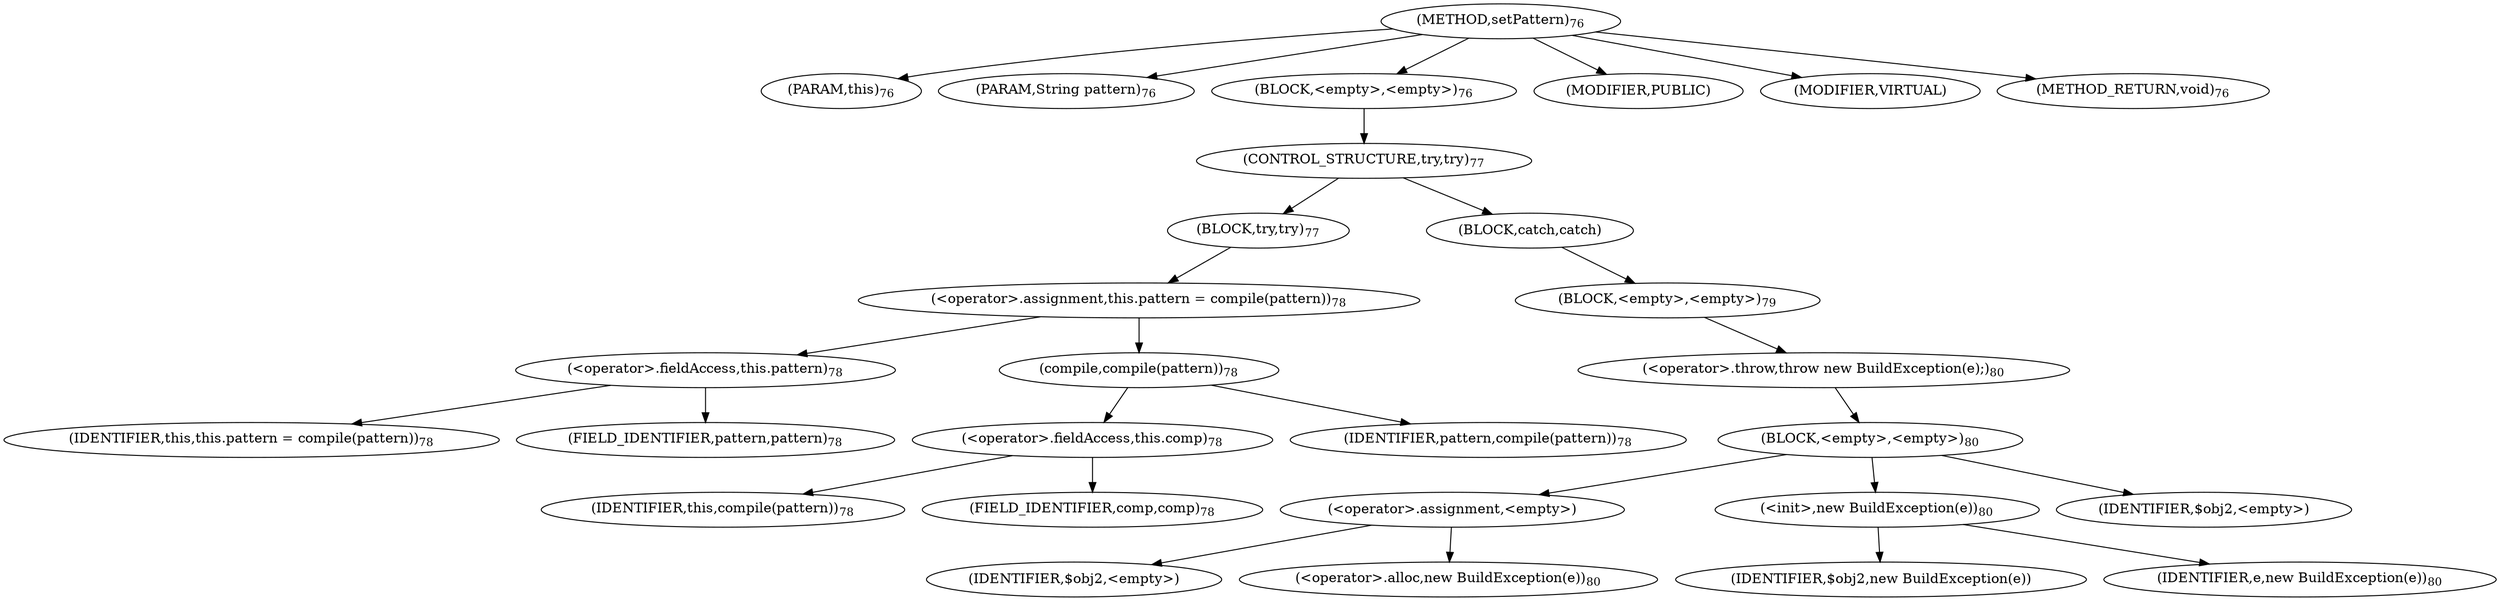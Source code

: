 digraph "setPattern" {  
"33" [label = <(METHOD,setPattern)<SUB>76</SUB>> ]
"4" [label = <(PARAM,this)<SUB>76</SUB>> ]
"34" [label = <(PARAM,String pattern)<SUB>76</SUB>> ]
"35" [label = <(BLOCK,&lt;empty&gt;,&lt;empty&gt;)<SUB>76</SUB>> ]
"36" [label = <(CONTROL_STRUCTURE,try,try)<SUB>77</SUB>> ]
"37" [label = <(BLOCK,try,try)<SUB>77</SUB>> ]
"38" [label = <(&lt;operator&gt;.assignment,this.pattern = compile(pattern))<SUB>78</SUB>> ]
"39" [label = <(&lt;operator&gt;.fieldAccess,this.pattern)<SUB>78</SUB>> ]
"3" [label = <(IDENTIFIER,this,this.pattern = compile(pattern))<SUB>78</SUB>> ]
"40" [label = <(FIELD_IDENTIFIER,pattern,pattern)<SUB>78</SUB>> ]
"41" [label = <(compile,compile(pattern))<SUB>78</SUB>> ]
"42" [label = <(&lt;operator&gt;.fieldAccess,this.comp)<SUB>78</SUB>> ]
"43" [label = <(IDENTIFIER,this,compile(pattern))<SUB>78</SUB>> ]
"44" [label = <(FIELD_IDENTIFIER,comp,comp)<SUB>78</SUB>> ]
"45" [label = <(IDENTIFIER,pattern,compile(pattern))<SUB>78</SUB>> ]
"46" [label = <(BLOCK,catch,catch)> ]
"47" [label = <(BLOCK,&lt;empty&gt;,&lt;empty&gt;)<SUB>79</SUB>> ]
"48" [label = <(&lt;operator&gt;.throw,throw new BuildException(e);)<SUB>80</SUB>> ]
"49" [label = <(BLOCK,&lt;empty&gt;,&lt;empty&gt;)<SUB>80</SUB>> ]
"50" [label = <(&lt;operator&gt;.assignment,&lt;empty&gt;)> ]
"51" [label = <(IDENTIFIER,$obj2,&lt;empty&gt;)> ]
"52" [label = <(&lt;operator&gt;.alloc,new BuildException(e))<SUB>80</SUB>> ]
"53" [label = <(&lt;init&gt;,new BuildException(e))<SUB>80</SUB>> ]
"54" [label = <(IDENTIFIER,$obj2,new BuildException(e))> ]
"55" [label = <(IDENTIFIER,e,new BuildException(e))<SUB>80</SUB>> ]
"56" [label = <(IDENTIFIER,$obj2,&lt;empty&gt;)> ]
"57" [label = <(MODIFIER,PUBLIC)> ]
"58" [label = <(MODIFIER,VIRTUAL)> ]
"59" [label = <(METHOD_RETURN,void)<SUB>76</SUB>> ]
  "33" -> "4" 
  "33" -> "34" 
  "33" -> "35" 
  "33" -> "57" 
  "33" -> "58" 
  "33" -> "59" 
  "35" -> "36" 
  "36" -> "37" 
  "36" -> "46" 
  "37" -> "38" 
  "38" -> "39" 
  "38" -> "41" 
  "39" -> "3" 
  "39" -> "40" 
  "41" -> "42" 
  "41" -> "45" 
  "42" -> "43" 
  "42" -> "44" 
  "46" -> "47" 
  "47" -> "48" 
  "48" -> "49" 
  "49" -> "50" 
  "49" -> "53" 
  "49" -> "56" 
  "50" -> "51" 
  "50" -> "52" 
  "53" -> "54" 
  "53" -> "55" 
}

